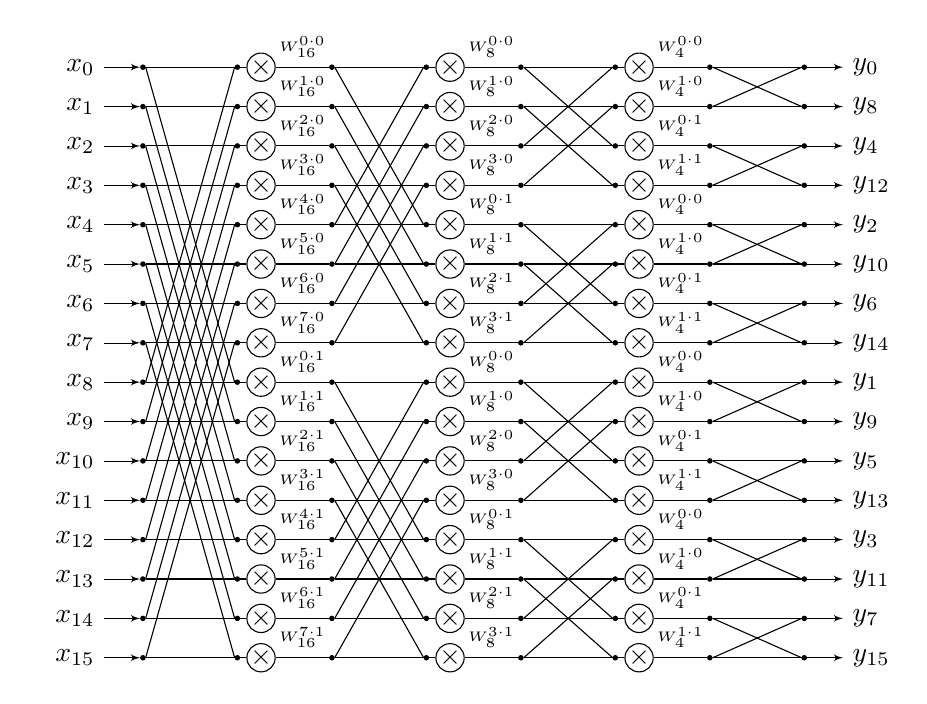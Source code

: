 \tikzstyle{n}= [circle, fill, minimum size=2pt,inner sep=0pt, outer sep=0pt]
\tikzstyle{mul} = [circle,draw,inner sep=0pt]

% Define two helper counters
\newcounter{x}
\newcounter{y}
\begin{tikzpicture}[yscale=0.5, xscale=1.2, node distance=0.3cm, auto]
    % The strategy is to create nodes with names: N-column-row
    % Input nodes are named N-0-0 ... N-0-15
    % Output nodes are named N-10-0 ... N-10-15

    % Draw inputs
    \foreach \x in {0,...,15}
        \node[n, pin={[pin edge={latex'-,black}] left:$x_{\x}$}]
              (N-0-\x) at (0,-\x) {};

    % Draw outputs
    \foreach \y / \idx in {0/0,1/8,2/4,3/12,4/2,5/10,6,7/14,
                           8/1,9,10/5,11/13,12/3,13/11,14/7,15}
        \node[n, pin={[pin edge={-latex',black}]right:$y_{\idx}$}]
              (N-10-\y) at (7,-\y) {};

   % draw connector nodes
    \foreach \y in {0,...,15}
        \foreach \x / \c in {1/1,2/3,3/4,4/6,5/7,6/9}
            \node[n, name=N-\c-\y] at (\x,-\y) {};

    % draw x nodes
    \foreach \y in {0,...,15}
        \foreach \x / \c  in {1/2,4/5,7/8}
            \node[mul, right of=N-\x-\y] (N-\c-\y) {${\times}$};

    % horizontal connections
    % Note the use of simple counter arithmetics to get correct
    % indexes.
    \foreach \y in {0,...,15}
        \foreach \x in {0,1,3,4,6,7,9}
        {
            \setcounter{x}{\x}
            \stepcounter{x}
            \path (N-\x-\y) edge[-] (N-\arabic{x}-\y);
       }
    % Draw the W_16 coefficients
    \setcounter{y}{0}
    \foreach \i / \j in {0/0,1/0,2/0,3/0,4/0,5/0,6/0,7/0,
                            0/1,1/1,2/1,3/1,4/1,5/1,6/1,7/1}
    {
        \path (N-2-\arabic{y}) edge[-] node {\tiny $W^{\i\cdot\j}_{16}$}
                (N-3-\arabic{y});
        \stepcounter{y}
    }
    % Draw the W_8 coefficients
    \setcounter{y}{0}
    \foreach \i / \j in {0/0,1/0,2/0,3/0,0/1,1/1,2/1,3/1,
                         0/0,1/0,2/0,3/0,0/1,1/1,2/1,3/1}
    {
        \path (N-5-\arabic{y}) edge[-] node {\tiny $W^{\i\cdot\j}_{8}$}
              (N-6-\arabic{y});
        \addtocounter{y}{1}
    }

    % Draw the W_4 coefficients
    \setcounter{y}{0}
    \foreach \i / \j in {0/0,1/0,0/1,1/1,0/0,1/0,0/1,1/1,
                            0/0,1/0,0/1,1/1,0/0,1/0,0/1,1/1}
    {
        \path (N-8-\arabic{y}) edge[-] node {\tiny $W^{\i\cdot\j}_{4}$}
              (N-9-\arabic{y});
        \stepcounter{y}
    }
    % Connect nodes
    \foreach \sourcey / \desty in {0/8,1/9,2/10,3/11,
                                   4/12,5/13,6/14,7/15,
                                   8/0,9/1,10/2,11/3,
                                   12/4,13/5,14/6,15/7}
       \path (N-0-\sourcey.east) edge[-] (N-1-\desty.west);
    \foreach \sourcey / \desty in {0/4,1/5,2/6,3/7,
                                   4/0,5/1,6/2,7/3,
                                   8/12,9/13,10/14,11/15,
                                   12/8,13/9,14/10,15/11}
        \path (N-3-\sourcey.east) edge[-] (N-4-\desty.west);
    \foreach \sourcey / \desty in {0/2,1/3,2/0,3/1,
                                   4/6,5/7,6/4,7/5,
                                   8/10,9/11,10/8,11/9,
                                   12/14,13/15,14/12,15/13}
        \path (N-6-\sourcey.east) edge[-] (N-7-\desty.west);
    \foreach \sourcey / \desty in {0/1,1/0,2/3,3/2,
                                   4/5,5/4,6/7,7/6,
                                   8/9,9/8,10/11,11/10,
                                   12/13,13/12,14/15,15/14}
        \path (N-9-\sourcey.east) edge[-] (N-10-\desty.west);

\end{tikzpicture}

